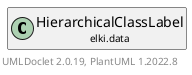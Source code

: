@startuml
    remove .*\.(Instance|Par|Parameterizer|Factory)$
    set namespaceSeparator none
    hide empty fields
    hide empty methods

    class "<size:14>HierarchicalClassLabel.Factory\n<size:10>elki.data" as elki.data.HierarchicalClassLabel.Factory [[HierarchicalClassLabel.Factory.html]] {
        +makeFromString(String): HierarchicalClassLabel
        +getTypeInformation(): SimpleTypeInformation<? super HierarchicalClassLabel>
    }

    abstract class "<size:14>ClassLabel.Factory\n<size:10>elki.data" as elki.data.ClassLabel.Factory<HierarchicalClassLabel> [[ClassLabel.Factory.html]] {
        {abstract} +makeFromString(String): HierarchicalClassLabel
        {abstract} +getTypeInformation(): SimpleTypeInformation<? super ClassLabel>
    }
    class "<size:14>HierarchicalClassLabel\n<size:10>elki.data" as elki.data.HierarchicalClassLabel [[HierarchicalClassLabel.html]]

    elki.data.ClassLabel.Factory <|-- elki.data.HierarchicalClassLabel.Factory
    elki.data.HierarchicalClassLabel +-- elki.data.HierarchicalClassLabel.Factory

    center footer UMLDoclet 2.0.19, PlantUML 1.2022.8
@enduml
